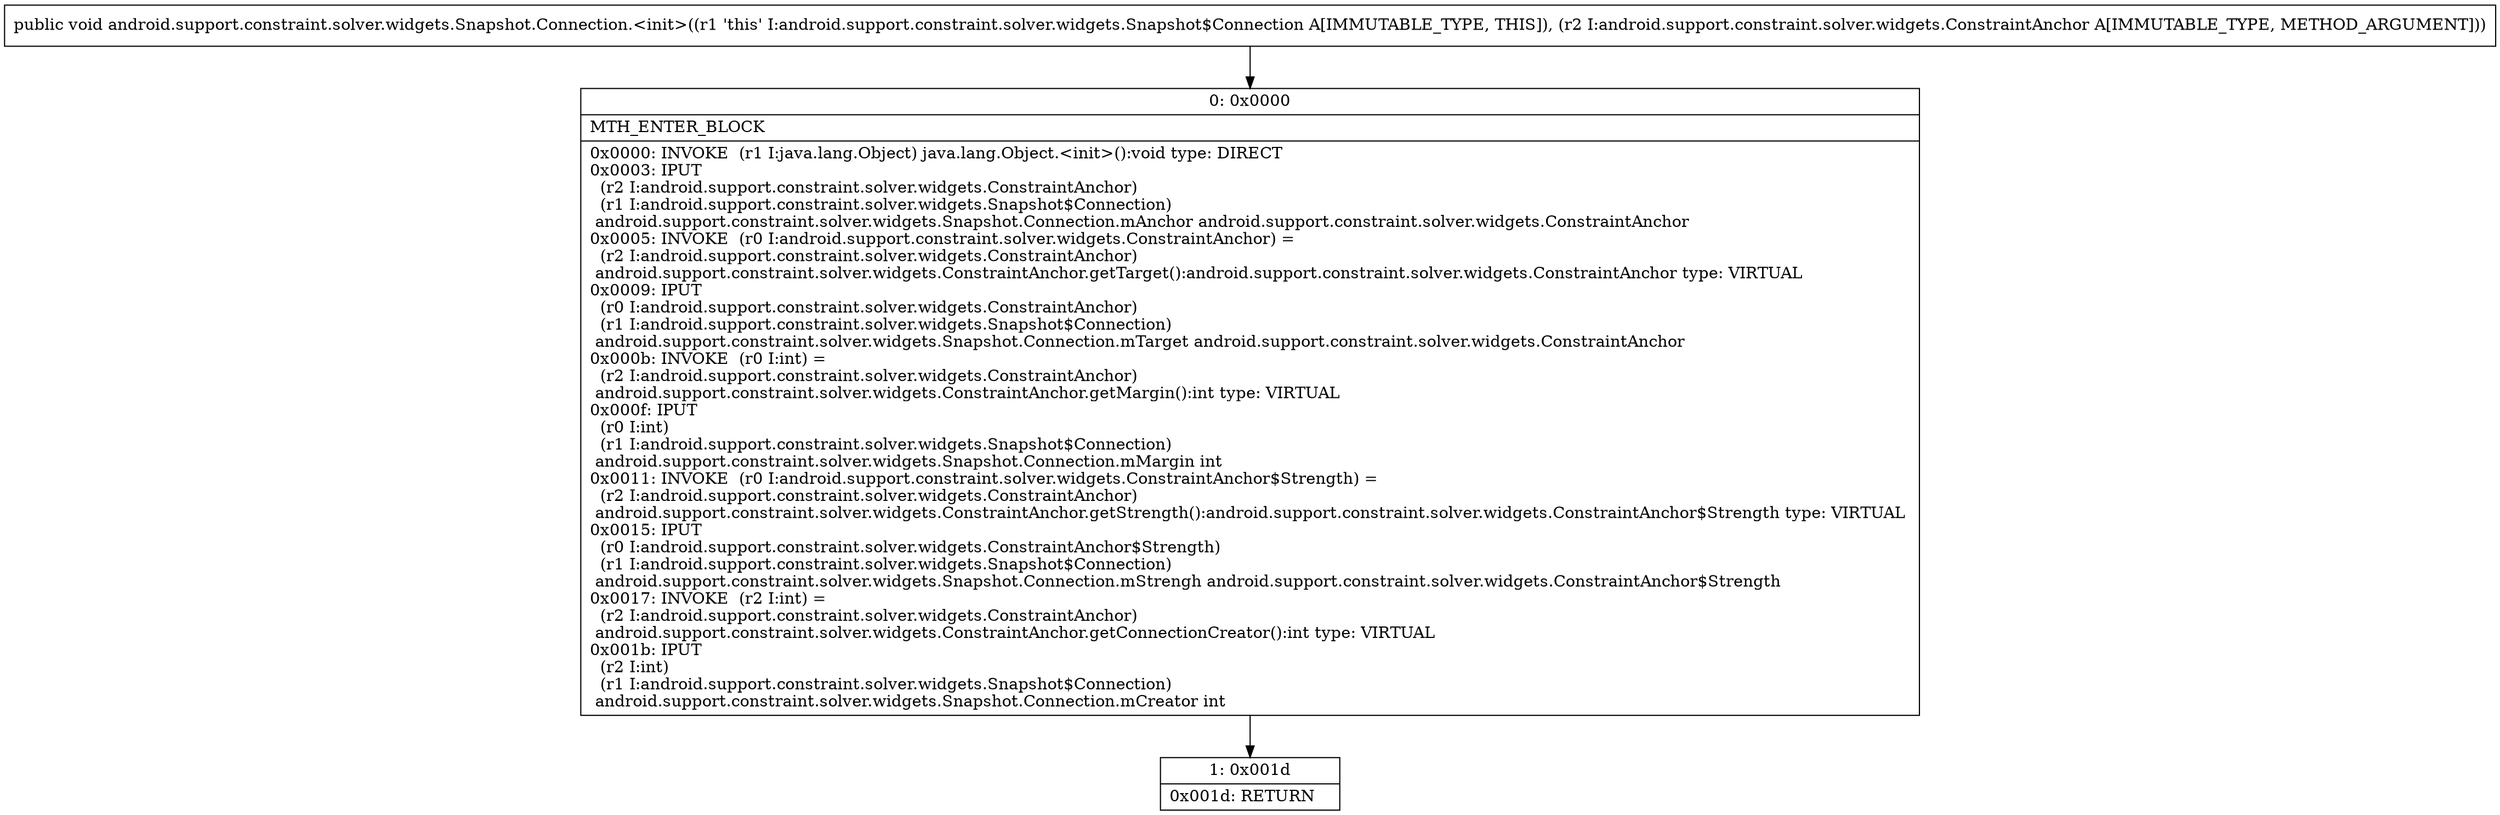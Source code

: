 digraph "CFG forandroid.support.constraint.solver.widgets.Snapshot.Connection.\<init\>(Landroid\/support\/constraint\/solver\/widgets\/ConstraintAnchor;)V" {
Node_0 [shape=record,label="{0\:\ 0x0000|MTH_ENTER_BLOCK\l|0x0000: INVOKE  (r1 I:java.lang.Object) java.lang.Object.\<init\>():void type: DIRECT \l0x0003: IPUT  \l  (r2 I:android.support.constraint.solver.widgets.ConstraintAnchor)\l  (r1 I:android.support.constraint.solver.widgets.Snapshot$Connection)\l android.support.constraint.solver.widgets.Snapshot.Connection.mAnchor android.support.constraint.solver.widgets.ConstraintAnchor \l0x0005: INVOKE  (r0 I:android.support.constraint.solver.widgets.ConstraintAnchor) = \l  (r2 I:android.support.constraint.solver.widgets.ConstraintAnchor)\l android.support.constraint.solver.widgets.ConstraintAnchor.getTarget():android.support.constraint.solver.widgets.ConstraintAnchor type: VIRTUAL \l0x0009: IPUT  \l  (r0 I:android.support.constraint.solver.widgets.ConstraintAnchor)\l  (r1 I:android.support.constraint.solver.widgets.Snapshot$Connection)\l android.support.constraint.solver.widgets.Snapshot.Connection.mTarget android.support.constraint.solver.widgets.ConstraintAnchor \l0x000b: INVOKE  (r0 I:int) = \l  (r2 I:android.support.constraint.solver.widgets.ConstraintAnchor)\l android.support.constraint.solver.widgets.ConstraintAnchor.getMargin():int type: VIRTUAL \l0x000f: IPUT  \l  (r0 I:int)\l  (r1 I:android.support.constraint.solver.widgets.Snapshot$Connection)\l android.support.constraint.solver.widgets.Snapshot.Connection.mMargin int \l0x0011: INVOKE  (r0 I:android.support.constraint.solver.widgets.ConstraintAnchor$Strength) = \l  (r2 I:android.support.constraint.solver.widgets.ConstraintAnchor)\l android.support.constraint.solver.widgets.ConstraintAnchor.getStrength():android.support.constraint.solver.widgets.ConstraintAnchor$Strength type: VIRTUAL \l0x0015: IPUT  \l  (r0 I:android.support.constraint.solver.widgets.ConstraintAnchor$Strength)\l  (r1 I:android.support.constraint.solver.widgets.Snapshot$Connection)\l android.support.constraint.solver.widgets.Snapshot.Connection.mStrengh android.support.constraint.solver.widgets.ConstraintAnchor$Strength \l0x0017: INVOKE  (r2 I:int) = \l  (r2 I:android.support.constraint.solver.widgets.ConstraintAnchor)\l android.support.constraint.solver.widgets.ConstraintAnchor.getConnectionCreator():int type: VIRTUAL \l0x001b: IPUT  \l  (r2 I:int)\l  (r1 I:android.support.constraint.solver.widgets.Snapshot$Connection)\l android.support.constraint.solver.widgets.Snapshot.Connection.mCreator int \l}"];
Node_1 [shape=record,label="{1\:\ 0x001d|0x001d: RETURN   \l}"];
MethodNode[shape=record,label="{public void android.support.constraint.solver.widgets.Snapshot.Connection.\<init\>((r1 'this' I:android.support.constraint.solver.widgets.Snapshot$Connection A[IMMUTABLE_TYPE, THIS]), (r2 I:android.support.constraint.solver.widgets.ConstraintAnchor A[IMMUTABLE_TYPE, METHOD_ARGUMENT])) }"];
MethodNode -> Node_0;
Node_0 -> Node_1;
}

